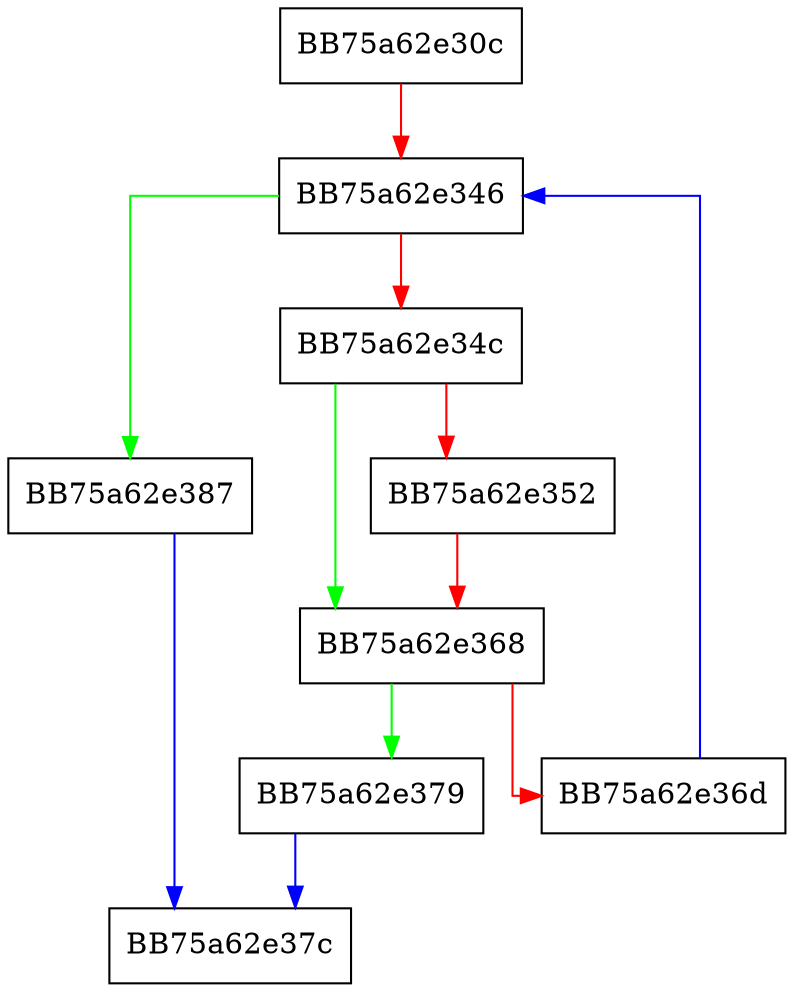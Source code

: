 digraph monthFromTime {
  node [shape="box"];
  graph [splines=ortho];
  BB75a62e30c -> BB75a62e346 [color="red"];
  BB75a62e346 -> BB75a62e387 [color="green"];
  BB75a62e346 -> BB75a62e34c [color="red"];
  BB75a62e34c -> BB75a62e368 [color="green"];
  BB75a62e34c -> BB75a62e352 [color="red"];
  BB75a62e352 -> BB75a62e368 [color="red"];
  BB75a62e368 -> BB75a62e379 [color="green"];
  BB75a62e368 -> BB75a62e36d [color="red"];
  BB75a62e36d -> BB75a62e346 [color="blue"];
  BB75a62e379 -> BB75a62e37c [color="blue"];
  BB75a62e387 -> BB75a62e37c [color="blue"];
}